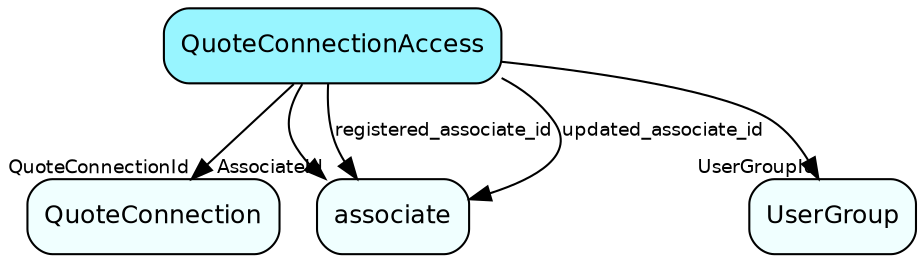 digraph QuoteConnectionAccess  {
node [shape = box style="rounded, filled" fontname = "Helvetica" fontsize = "12" ]
edge [fontname = "Helvetica" fontsize = "9"]

QuoteConnectionAccess[fillcolor = "cadetblue1"]
QuoteConnection[fillcolor = "azure1"]
associate[fillcolor = "azure1"]
UserGroup[fillcolor = "azure1"]
QuoteConnectionAccess -> QuoteConnection [headlabel = "QuoteConnectionId"]
QuoteConnectionAccess -> associate [headlabel = "AssociateId"]
QuoteConnectionAccess -> UserGroup [headlabel = "UserGroupId"]
QuoteConnectionAccess -> associate [label = "registered_associate_id"]
QuoteConnectionAccess -> associate [label = "updated_associate_id"]
}
